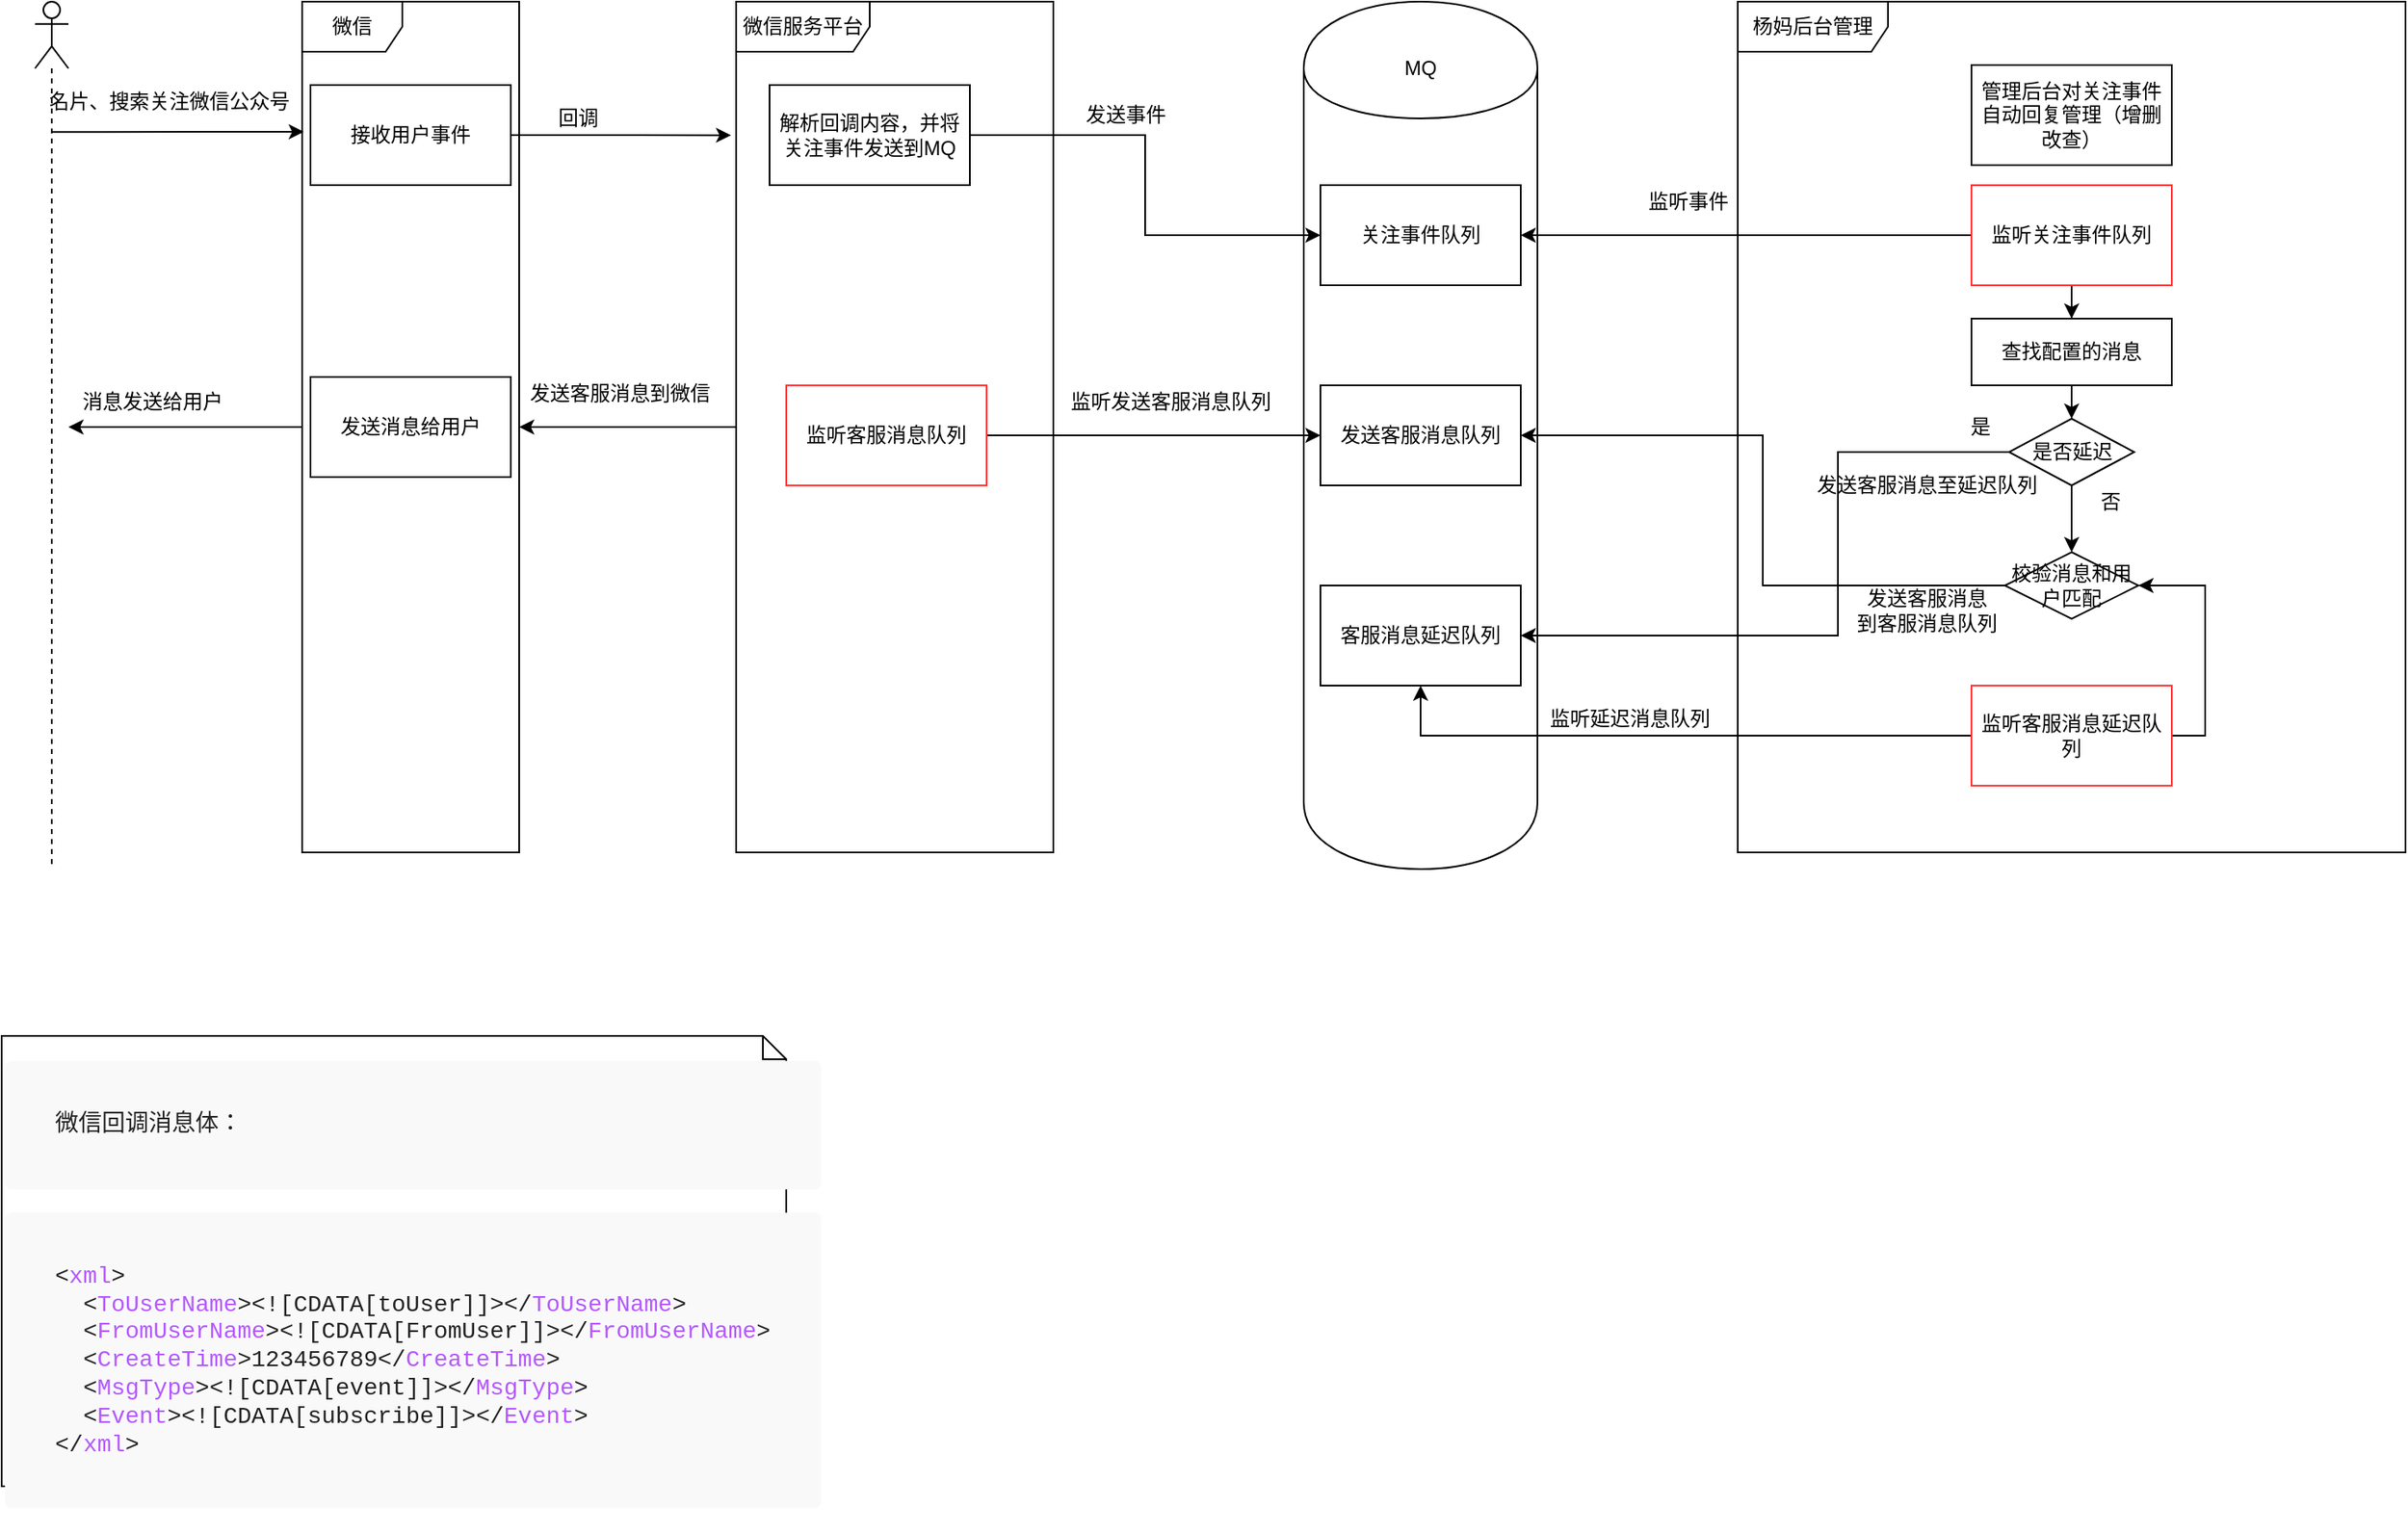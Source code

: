 <mxfile version="12.5.5" type="github">
  <diagram id="Bvf7uPh44drhRA5YrE10" name="Page-1">
    <mxGraphModel dx="1662" dy="772" grid="1" gridSize="10" guides="1" tooltips="1" connect="1" arrows="1" fold="1" page="1" pageScale="1" pageWidth="827" pageHeight="1169" math="0" shadow="0">
      <root>
        <mxCell id="0"/>
        <mxCell id="1" parent="0"/>
        <mxCell id="xuuuyCYIfH_njVOOAR_E-14" style="edgeStyle=orthogonalEdgeStyle;rounded=0;orthogonalLoop=1;jettySize=auto;html=1;entryX=0.008;entryY=0.508;entryDx=0;entryDy=0;entryPerimeter=0;" parent="1" edge="1">
          <mxGeometry relative="1" as="geometry">
            <mxPoint x="49.5" y="198.08" as="sourcePoint"/>
            <mxPoint x="201" y="198" as="targetPoint"/>
            <Array as="points">
              <mxPoint x="80" y="198"/>
              <mxPoint x="80" y="198"/>
            </Array>
          </mxGeometry>
        </mxCell>
        <mxCell id="xuuuyCYIfH_njVOOAR_E-2" value="" style="shape=umlLifeline;participant=umlActor;perimeter=lifelinePerimeter;whiteSpace=wrap;html=1;container=1;collapsible=0;recursiveResize=0;verticalAlign=top;spacingTop=36;labelBackgroundColor=#ffffff;outlineConnect=0;" parent="1" vertex="1">
          <mxGeometry x="40" y="120" width="20" height="520" as="geometry"/>
        </mxCell>
        <mxCell id="xuuuyCYIfH_njVOOAR_E-67" value="" style="edgeStyle=orthogonalEdgeStyle;rounded=0;orthogonalLoop=1;jettySize=auto;html=1;" parent="1" source="xuuuyCYIfH_njVOOAR_E-3" edge="1">
          <mxGeometry relative="1" as="geometry">
            <mxPoint x="60" y="375" as="targetPoint"/>
          </mxGeometry>
        </mxCell>
        <mxCell id="xuuuyCYIfH_njVOOAR_E-3" value="微信" style="shape=umlFrame;whiteSpace=wrap;html=1;" parent="1" vertex="1">
          <mxGeometry x="200" y="120" width="130" height="510" as="geometry"/>
        </mxCell>
        <mxCell id="xuuuyCYIfH_njVOOAR_E-64" style="edgeStyle=orthogonalEdgeStyle;rounded=0;orthogonalLoop=1;jettySize=auto;html=1;" parent="1" source="xuuuyCYIfH_njVOOAR_E-4" target="xuuuyCYIfH_njVOOAR_E-3" edge="1">
          <mxGeometry relative="1" as="geometry"/>
        </mxCell>
        <mxCell id="xuuuyCYIfH_njVOOAR_E-4" value="微信服务平台" style="shape=umlFrame;whiteSpace=wrap;html=1;width=80;height=30;" parent="1" vertex="1">
          <mxGeometry x="460" y="120" width="190" height="510" as="geometry"/>
        </mxCell>
        <mxCell id="xuuuyCYIfH_njVOOAR_E-8" value="杨妈后台管理" style="shape=umlFrame;whiteSpace=wrap;html=1;width=90;height=30;" parent="1" vertex="1">
          <mxGeometry x="1060" y="120" width="400" height="510" as="geometry"/>
        </mxCell>
        <mxCell id="xuuuyCYIfH_njVOOAR_E-9" value="&lt;pre class=&quot;language-xml&quot; style=&quot;margin-top: 1em ; margin-bottom: 1em ; padding: 30px ; font-family: &amp;#34;consolas&amp;#34; , &amp;#34;liberation mono&amp;#34; , &amp;#34;menlo&amp;#34; , &amp;#34;courier&amp;#34; , monospace ; direction: ltr ; overflow: auto ; background-color: rgb(249 , 249 , 250) ; border-radius: 4px ; color: rgb(34 , 34 , 34) ; font-size: 14px&quot;&gt;&lt;code style=&quot;margin: 0px ; padding: 0px ; font-family: &amp;#34;consolas&amp;#34; , &amp;#34;liberation mono&amp;#34; , &amp;#34;menlo&amp;#34; , &amp;#34;courier&amp;#34; , monospace ; direction: ltr ; border-radius: 0px ; display: inline&quot;&gt;&lt;span class=&quot;token tag&quot; style=&quot;margin: 0px ; padding: 0px ; color: rgb(180 , 87 , 255)&quot;&gt;&lt;span class=&quot;token tag&quot; style=&quot;margin: 0px ; padding: 0px&quot;&gt;&lt;span class=&quot;token punctuation&quot; style=&quot;margin: 0px ; padding: 0px ; color: rgb(34 , 34 , 34)&quot;&gt;微信回调消息体：&lt;/span&gt;&lt;/span&gt;&lt;/span&gt;&lt;/code&gt;&lt;/pre&gt;&lt;pre class=&quot;language-xml&quot; style=&quot;margin-top: 1em ; margin-bottom: 1em ; padding: 30px ; font-family: &amp;#34;consolas&amp;#34; , &amp;#34;liberation mono&amp;#34; , &amp;#34;menlo&amp;#34; , &amp;#34;courier&amp;#34; , monospace ; direction: ltr ; overflow: auto ; background-color: rgb(249 , 249 , 250) ; border-radius: 4px ; color: rgb(34 , 34 , 34) ; font-size: 14px&quot;&gt;&lt;code style=&quot;margin: 0px ; padding: 0px ; font-family: &amp;#34;consolas&amp;#34; , &amp;#34;liberation mono&amp;#34; , &amp;#34;menlo&amp;#34; , &amp;#34;courier&amp;#34; , monospace ; direction: ltr ; border-radius: 0px ; display: inline&quot;&gt;&lt;span class=&quot;token tag&quot; style=&quot;margin: 0px ; padding: 0px ; color: rgb(180 , 87 , 255)&quot;&gt;&lt;span class=&quot;token tag&quot; style=&quot;margin: 0px ; padding: 0px&quot;&gt;&lt;span class=&quot;token punctuation&quot; style=&quot;margin: 0px ; padding: 0px ; color: rgb(34 , 34 , 34)&quot;&gt;&amp;lt;&lt;/span&gt;xml&lt;/span&gt;&lt;span class=&quot;token punctuation&quot; style=&quot;margin: 0px ; padding: 0px ; color: rgb(34 , 34 , 34)&quot;&gt;&amp;gt;&lt;/span&gt;&lt;/span&gt;&lt;br&gt;  &lt;span class=&quot;token tag&quot; style=&quot;margin: 0px ; padding: 0px ; color: rgb(180 , 87 , 255)&quot;&gt;&lt;span class=&quot;token tag&quot; style=&quot;margin: 0px ; padding: 0px&quot;&gt;&lt;span class=&quot;token punctuation&quot; style=&quot;margin: 0px ; padding: 0px ; color: rgb(34 , 34 , 34)&quot;&gt;&amp;lt;&lt;/span&gt;ToUserName&lt;/span&gt;&lt;span class=&quot;token punctuation&quot; style=&quot;margin: 0px ; padding: 0px ; color: rgb(34 , 34 , 34)&quot;&gt;&amp;gt;&lt;/span&gt;&lt;/span&gt;&lt;span class=&quot;token cdata&quot; style=&quot;margin: 0px ; padding: 0px&quot;&gt;&amp;lt;![CDATA[toUser]]&amp;gt;&lt;/span&gt;&lt;span class=&quot;token tag&quot; style=&quot;margin: 0px ; padding: 0px ; color: rgb(180 , 87 , 255)&quot;&gt;&lt;span class=&quot;token tag&quot; style=&quot;margin: 0px ; padding: 0px&quot;&gt;&lt;span class=&quot;token punctuation&quot; style=&quot;margin: 0px ; padding: 0px ; color: rgb(34 , 34 , 34)&quot;&gt;&amp;lt;/&lt;/span&gt;ToUserName&lt;/span&gt;&lt;span class=&quot;token punctuation&quot; style=&quot;margin: 0px ; padding: 0px ; color: rgb(34 , 34 , 34)&quot;&gt;&amp;gt;&lt;/span&gt;&lt;/span&gt;&lt;br&gt;  &lt;span class=&quot;token tag&quot; style=&quot;margin: 0px ; padding: 0px ; color: rgb(180 , 87 , 255)&quot;&gt;&lt;span class=&quot;token tag&quot; style=&quot;margin: 0px ; padding: 0px&quot;&gt;&lt;span class=&quot;token punctuation&quot; style=&quot;margin: 0px ; padding: 0px ; color: rgb(34 , 34 , 34)&quot;&gt;&amp;lt;&lt;/span&gt;FromUserName&lt;/span&gt;&lt;span class=&quot;token punctuation&quot; style=&quot;margin: 0px ; padding: 0px ; color: rgb(34 , 34 , 34)&quot;&gt;&amp;gt;&lt;/span&gt;&lt;/span&gt;&lt;span class=&quot;token cdata&quot; style=&quot;margin: 0px ; padding: 0px&quot;&gt;&amp;lt;![CDATA[FromUser]]&amp;gt;&lt;/span&gt;&lt;span class=&quot;token tag&quot; style=&quot;margin: 0px ; padding: 0px ; color: rgb(180 , 87 , 255)&quot;&gt;&lt;span class=&quot;token tag&quot; style=&quot;margin: 0px ; padding: 0px&quot;&gt;&lt;span class=&quot;token punctuation&quot; style=&quot;margin: 0px ; padding: 0px ; color: rgb(34 , 34 , 34)&quot;&gt;&amp;lt;/&lt;/span&gt;FromUserName&lt;/span&gt;&lt;span class=&quot;token punctuation&quot; style=&quot;margin: 0px ; padding: 0px ; color: rgb(34 , 34 , 34)&quot;&gt;&amp;gt;&lt;/span&gt;&lt;/span&gt;&lt;br&gt;  &lt;span class=&quot;token tag&quot; style=&quot;margin: 0px ; padding: 0px ; color: rgb(180 , 87 , 255)&quot;&gt;&lt;span class=&quot;token tag&quot; style=&quot;margin: 0px ; padding: 0px&quot;&gt;&lt;span class=&quot;token punctuation&quot; style=&quot;margin: 0px ; padding: 0px ; color: rgb(34 , 34 , 34)&quot;&gt;&amp;lt;&lt;/span&gt;CreateTime&lt;/span&gt;&lt;span class=&quot;token punctuation&quot; style=&quot;margin: 0px ; padding: 0px ; color: rgb(34 , 34 , 34)&quot;&gt;&amp;gt;&lt;/span&gt;&lt;/span&gt;123456789&lt;span class=&quot;token tag&quot; style=&quot;margin: 0px ; padding: 0px ; color: rgb(180 , 87 , 255)&quot;&gt;&lt;span class=&quot;token tag&quot; style=&quot;margin: 0px ; padding: 0px&quot;&gt;&lt;span class=&quot;token punctuation&quot; style=&quot;margin: 0px ; padding: 0px ; color: rgb(34 , 34 , 34)&quot;&gt;&amp;lt;/&lt;/span&gt;CreateTime&lt;/span&gt;&lt;span class=&quot;token punctuation&quot; style=&quot;margin: 0px ; padding: 0px ; color: rgb(34 , 34 , 34)&quot;&gt;&amp;gt;&lt;/span&gt;&lt;/span&gt;&lt;br&gt;  &lt;span class=&quot;token tag&quot; style=&quot;margin: 0px ; padding: 0px ; color: rgb(180 , 87 , 255)&quot;&gt;&lt;span class=&quot;token tag&quot; style=&quot;margin: 0px ; padding: 0px&quot;&gt;&lt;span class=&quot;token punctuation&quot; style=&quot;margin: 0px ; padding: 0px ; color: rgb(34 , 34 , 34)&quot;&gt;&amp;lt;&lt;/span&gt;MsgType&lt;/span&gt;&lt;span class=&quot;token punctuation&quot; style=&quot;margin: 0px ; padding: 0px ; color: rgb(34 , 34 , 34)&quot;&gt;&amp;gt;&lt;/span&gt;&lt;/span&gt;&lt;span class=&quot;token cdata&quot; style=&quot;margin: 0px ; padding: 0px&quot;&gt;&amp;lt;![CDATA[event]]&amp;gt;&lt;/span&gt;&lt;span class=&quot;token tag&quot; style=&quot;margin: 0px ; padding: 0px ; color: rgb(180 , 87 , 255)&quot;&gt;&lt;span class=&quot;token tag&quot; style=&quot;margin: 0px ; padding: 0px&quot;&gt;&lt;span class=&quot;token punctuation&quot; style=&quot;margin: 0px ; padding: 0px ; color: rgb(34 , 34 , 34)&quot;&gt;&amp;lt;/&lt;/span&gt;MsgType&lt;/span&gt;&lt;span class=&quot;token punctuation&quot; style=&quot;margin: 0px ; padding: 0px ; color: rgb(34 , 34 , 34)&quot;&gt;&amp;gt;&lt;/span&gt;&lt;/span&gt;&lt;br&gt;  &lt;span class=&quot;token tag&quot; style=&quot;margin: 0px ; padding: 0px ; color: rgb(180 , 87 , 255)&quot;&gt;&lt;span class=&quot;token tag&quot; style=&quot;margin: 0px ; padding: 0px&quot;&gt;&lt;span class=&quot;token punctuation&quot; style=&quot;margin: 0px ; padding: 0px ; color: rgb(34 , 34 , 34)&quot;&gt;&amp;lt;&lt;/span&gt;Event&lt;/span&gt;&lt;span class=&quot;token punctuation&quot; style=&quot;margin: 0px ; padding: 0px ; color: rgb(34 , 34 , 34)&quot;&gt;&amp;gt;&lt;/span&gt;&lt;/span&gt;&lt;span class=&quot;token cdata&quot; style=&quot;margin: 0px ; padding: 0px&quot;&gt;&amp;lt;![CDATA[subscribe]]&amp;gt;&lt;/span&gt;&lt;span class=&quot;token tag&quot; style=&quot;margin: 0px ; padding: 0px ; color: rgb(180 , 87 , 255)&quot;&gt;&lt;span class=&quot;token tag&quot; style=&quot;margin: 0px ; padding: 0px&quot;&gt;&lt;span class=&quot;token punctuation&quot; style=&quot;margin: 0px ; padding: 0px ; color: rgb(34 , 34 , 34)&quot;&gt;&amp;lt;/&lt;/span&gt;Event&lt;/span&gt;&lt;span class=&quot;token punctuation&quot; style=&quot;margin: 0px ; padding: 0px ; color: rgb(34 , 34 , 34)&quot;&gt;&amp;gt;&lt;/span&gt;&lt;/span&gt;&lt;br&gt;&lt;span class=&quot;token tag&quot; style=&quot;margin: 0px ; padding: 0px ; color: rgb(180 , 87 , 255)&quot;&gt;&lt;span class=&quot;token tag&quot; style=&quot;margin: 0px ; padding: 0px&quot;&gt;&lt;span class=&quot;token punctuation&quot; style=&quot;margin: 0px ; padding: 0px ; color: rgb(34 , 34 , 34)&quot;&gt;&amp;lt;/&lt;/span&gt;xml&lt;/span&gt;&lt;span class=&quot;token punctuation&quot; style=&quot;margin: 0px ; padding: 0px ; color: rgb(34 , 34 , 34)&quot;&gt;&amp;gt;&lt;/span&gt;&lt;/span&gt;&lt;/code&gt;&lt;/pre&gt;" style="shape=note;whiteSpace=wrap;html=1;size=14;verticalAlign=top;align=left;spacingTop=-6;" parent="1" vertex="1">
          <mxGeometry x="20" y="740" width="470" height="270" as="geometry"/>
        </mxCell>
        <mxCell id="xuuuyCYIfH_njVOOAR_E-11" value="" style="shape=cylinder;whiteSpace=wrap;html=1;boundedLbl=1;backgroundOutline=1;" parent="1" vertex="1">
          <mxGeometry x="800" y="120" width="140" height="520" as="geometry"/>
        </mxCell>
        <mxCell id="xuuuyCYIfH_njVOOAR_E-12" value="MQ" style="text;html=1;strokeColor=none;fillColor=none;align=center;verticalAlign=middle;whiteSpace=wrap;rounded=0;" parent="1" vertex="1">
          <mxGeometry x="850" y="150" width="40" height="20" as="geometry"/>
        </mxCell>
        <mxCell id="xuuuyCYIfH_njVOOAR_E-16" value="名片、搜索关注微信公众号" style="text;html=1;align=center;verticalAlign=middle;resizable=0;points=[];autosize=1;" parent="1" vertex="1">
          <mxGeometry x="40" y="170" width="160" height="20" as="geometry"/>
        </mxCell>
        <mxCell id="xuuuyCYIfH_njVOOAR_E-20" style="edgeStyle=orthogonalEdgeStyle;rounded=0;orthogonalLoop=1;jettySize=auto;html=1;entryX=-0.016;entryY=0.157;entryDx=0;entryDy=0;entryPerimeter=0;" parent="1" source="xuuuyCYIfH_njVOOAR_E-17" target="xuuuyCYIfH_njVOOAR_E-4" edge="1">
          <mxGeometry relative="1" as="geometry"/>
        </mxCell>
        <mxCell id="xuuuyCYIfH_njVOOAR_E-17" value="接收用户事件" style="rounded=0;whiteSpace=wrap;html=1;" parent="1" vertex="1">
          <mxGeometry x="205" y="170" width="120" height="60" as="geometry"/>
        </mxCell>
        <mxCell id="xuuuyCYIfH_njVOOAR_E-21" value="回调" style="text;html=1;align=center;verticalAlign=middle;resizable=0;points=[];autosize=1;" parent="1" vertex="1">
          <mxGeometry x="345" y="180" width="40" height="20" as="geometry"/>
        </mxCell>
        <mxCell id="xuuuyCYIfH_njVOOAR_E-24" style="edgeStyle=orthogonalEdgeStyle;rounded=0;orthogonalLoop=1;jettySize=auto;html=1;entryX=0;entryY=0.5;entryDx=0;entryDy=0;" parent="1" source="xuuuyCYIfH_njVOOAR_E-22" target="xuuuyCYIfH_njVOOAR_E-23" edge="1">
          <mxGeometry relative="1" as="geometry"/>
        </mxCell>
        <mxCell id="xuuuyCYIfH_njVOOAR_E-62" style="edgeStyle=orthogonalEdgeStyle;rounded=0;orthogonalLoop=1;jettySize=auto;html=1;entryX=0;entryY=0.5;entryDx=0;entryDy=0;exitX=1;exitY=0.5;exitDx=0;exitDy=0;" parent="1" source="2OkiBH5HY2j14nKqnddG-1" target="xuuuyCYIfH_njVOOAR_E-33" edge="1">
          <mxGeometry relative="1" as="geometry">
            <mxPoint x="630" y="380" as="sourcePoint"/>
          </mxGeometry>
        </mxCell>
        <mxCell id="xuuuyCYIfH_njVOOAR_E-22" value="解析回调内容，并将关注事件发送到MQ" style="rounded=0;whiteSpace=wrap;html=1;" parent="1" vertex="1">
          <mxGeometry x="480" y="170" width="120" height="60" as="geometry"/>
        </mxCell>
        <mxCell id="xuuuyCYIfH_njVOOAR_E-23" value="关注事件队列" style="rounded=0;whiteSpace=wrap;html=1;" parent="1" vertex="1">
          <mxGeometry x="810" y="230" width="120" height="60" as="geometry"/>
        </mxCell>
        <mxCell id="xuuuyCYIfH_njVOOAR_E-26" style="edgeStyle=orthogonalEdgeStyle;rounded=0;orthogonalLoop=1;jettySize=auto;html=1;entryX=1;entryY=0.5;entryDx=0;entryDy=0;" parent="1" source="xuuuyCYIfH_njVOOAR_E-25" target="xuuuyCYIfH_njVOOAR_E-23" edge="1">
          <mxGeometry relative="1" as="geometry"/>
        </mxCell>
        <mxCell id="xuuuyCYIfH_njVOOAR_E-31" value="" style="edgeStyle=orthogonalEdgeStyle;rounded=0;orthogonalLoop=1;jettySize=auto;html=1;" parent="1" source="xuuuyCYIfH_njVOOAR_E-25" target="xuuuyCYIfH_njVOOAR_E-30" edge="1">
          <mxGeometry relative="1" as="geometry"/>
        </mxCell>
        <mxCell id="xuuuyCYIfH_njVOOAR_E-25" value="监听关注事件队列" style="rounded=0;whiteSpace=wrap;html=1;strokeColor=#FF3333;" parent="1" vertex="1">
          <mxGeometry x="1200" y="230" width="120" height="60" as="geometry"/>
        </mxCell>
        <mxCell id="xuuuyCYIfH_njVOOAR_E-40" value="" style="edgeStyle=orthogonalEdgeStyle;rounded=0;orthogonalLoop=1;jettySize=auto;html=1;" parent="1" source="xuuuyCYIfH_njVOOAR_E-30" edge="1">
          <mxGeometry relative="1" as="geometry">
            <mxPoint x="1260" y="370" as="targetPoint"/>
          </mxGeometry>
        </mxCell>
        <mxCell id="xuuuyCYIfH_njVOOAR_E-30" value="查找配置的消息" style="rounded=0;whiteSpace=wrap;html=1;" parent="1" vertex="1">
          <mxGeometry x="1200" y="310" width="120" height="40" as="geometry"/>
        </mxCell>
        <mxCell id="xuuuyCYIfH_njVOOAR_E-27" value="监听事件" style="text;html=1;align=center;verticalAlign=middle;resizable=0;points=[];autosize=1;" parent="1" vertex="1">
          <mxGeometry x="1000" y="230" width="60" height="20" as="geometry"/>
        </mxCell>
        <mxCell id="xuuuyCYIfH_njVOOAR_E-28" value="发送事件" style="text;html=1;align=center;verticalAlign=middle;resizable=0;points=[];autosize=1;" parent="1" vertex="1">
          <mxGeometry x="663" y="178" width="60" height="20" as="geometry"/>
        </mxCell>
        <mxCell id="xuuuyCYIfH_njVOOAR_E-29" value="管理后台对关注事件自动回复管理（增删改查）" style="rounded=0;whiteSpace=wrap;html=1;" parent="1" vertex="1">
          <mxGeometry x="1200" y="158" width="120" height="60" as="geometry"/>
        </mxCell>
        <mxCell id="xuuuyCYIfH_njVOOAR_E-42" style="edgeStyle=orthogonalEdgeStyle;rounded=0;orthogonalLoop=1;jettySize=auto;html=1;entryX=1;entryY=0.5;entryDx=0;entryDy=0;exitX=0;exitY=0.5;exitDx=0;exitDy=0;" parent="1" source="xuuuyCYIfH_njVOOAR_E-32" target="xuuuyCYIfH_njVOOAR_E-34" edge="1">
          <mxGeometry relative="1" as="geometry">
            <Array as="points">
              <mxPoint x="1120" y="390"/>
              <mxPoint x="1120" y="500"/>
            </Array>
          </mxGeometry>
        </mxCell>
        <mxCell id="xuuuyCYIfH_njVOOAR_E-55" style="edgeStyle=orthogonalEdgeStyle;rounded=0;orthogonalLoop=1;jettySize=auto;html=1;entryX=0.5;entryY=0;entryDx=0;entryDy=0;" parent="1" source="xuuuyCYIfH_njVOOAR_E-32" target="xuuuyCYIfH_njVOOAR_E-51" edge="1">
          <mxGeometry relative="1" as="geometry"/>
        </mxCell>
        <mxCell id="xuuuyCYIfH_njVOOAR_E-32" value="是否延迟" style="rhombus;whiteSpace=wrap;html=1;" parent="1" vertex="1">
          <mxGeometry x="1222.5" y="370" width="75" height="40" as="geometry"/>
        </mxCell>
        <mxCell id="xuuuyCYIfH_njVOOAR_E-33" value="发送客服消息队列" style="rounded=0;whiteSpace=wrap;html=1;" parent="1" vertex="1">
          <mxGeometry x="810" y="350" width="120" height="60" as="geometry"/>
        </mxCell>
        <mxCell id="xuuuyCYIfH_njVOOAR_E-34" value="客服消息延迟队列" style="rounded=0;whiteSpace=wrap;html=1;" parent="1" vertex="1">
          <mxGeometry x="810" y="470" width="120" height="60" as="geometry"/>
        </mxCell>
        <mxCell id="xuuuyCYIfH_njVOOAR_E-43" value="否" style="text;html=1;align=center;verticalAlign=middle;resizable=0;points=[];autosize=1;" parent="1" vertex="1">
          <mxGeometry x="1267.5" y="410" width="30" height="20" as="geometry"/>
        </mxCell>
        <mxCell id="xuuuyCYIfH_njVOOAR_E-44" value="是" style="text;html=1;align=center;verticalAlign=middle;resizable=0;points=[];autosize=1;" parent="1" vertex="1">
          <mxGeometry x="1190" y="365" width="30" height="20" as="geometry"/>
        </mxCell>
        <mxCell id="xuuuyCYIfH_njVOOAR_E-48" style="edgeStyle=orthogonalEdgeStyle;rounded=0;orthogonalLoop=1;jettySize=auto;html=1;entryX=0.5;entryY=1;entryDx=0;entryDy=0;" parent="1" source="xuuuyCYIfH_njVOOAR_E-45" target="xuuuyCYIfH_njVOOAR_E-34" edge="1">
          <mxGeometry relative="1" as="geometry"/>
        </mxCell>
        <mxCell id="xuuuyCYIfH_njVOOAR_E-61" value="" style="edgeStyle=orthogonalEdgeStyle;rounded=0;orthogonalLoop=1;jettySize=auto;html=1;entryX=1;entryY=0.5;entryDx=0;entryDy=0;exitX=1;exitY=0.5;exitDx=0;exitDy=0;" parent="1" source="xuuuyCYIfH_njVOOAR_E-45" target="xuuuyCYIfH_njVOOAR_E-51" edge="1">
          <mxGeometry relative="1" as="geometry">
            <mxPoint x="1400" y="560" as="targetPoint"/>
          </mxGeometry>
        </mxCell>
        <mxCell id="xuuuyCYIfH_njVOOAR_E-45" value="监听客服消息延迟队列" style="rounded=0;whiteSpace=wrap;html=1;strokeColor=#FF3333;" parent="1" vertex="1">
          <mxGeometry x="1200" y="530" width="120" height="60" as="geometry"/>
        </mxCell>
        <mxCell id="xuuuyCYIfH_njVOOAR_E-46" value="发送客服消息至延迟队列" style="text;html=1;align=center;verticalAlign=middle;resizable=0;points=[];autosize=1;" parent="1" vertex="1">
          <mxGeometry x="1097.5" y="400" width="150" height="20" as="geometry"/>
        </mxCell>
        <mxCell id="xuuuyCYIfH_njVOOAR_E-47" value="发送客服消息&lt;br&gt;到客服消息队列" style="text;html=1;align=center;verticalAlign=middle;resizable=0;points=[];autosize=1;" parent="1" vertex="1">
          <mxGeometry x="1122.5" y="470" width="100" height="30" as="geometry"/>
        </mxCell>
        <mxCell id="xuuuyCYIfH_njVOOAR_E-49" value="监听延迟消息队列" style="text;html=1;align=center;verticalAlign=middle;resizable=0;points=[];autosize=1;" parent="1" vertex="1">
          <mxGeometry x="940" y="540" width="110" height="20" as="geometry"/>
        </mxCell>
        <mxCell id="xuuuyCYIfH_njVOOAR_E-57" style="edgeStyle=orthogonalEdgeStyle;rounded=0;orthogonalLoop=1;jettySize=auto;html=1;entryX=1;entryY=0.5;entryDx=0;entryDy=0;" parent="1" source="xuuuyCYIfH_njVOOAR_E-51" target="xuuuyCYIfH_njVOOAR_E-33" edge="1">
          <mxGeometry relative="1" as="geometry"/>
        </mxCell>
        <mxCell id="xuuuyCYIfH_njVOOAR_E-51" value="校验消息和用户匹配" style="rhombus;whiteSpace=wrap;html=1;strokeColor=#000000;" parent="1" vertex="1">
          <mxGeometry x="1220" y="450" width="80" height="40" as="geometry"/>
        </mxCell>
        <mxCell id="xuuuyCYIfH_njVOOAR_E-54" style="edgeStyle=orthogonalEdgeStyle;rounded=0;orthogonalLoop=1;jettySize=auto;html=1;entryX=0.5;entryY=1;entryDx=0;entryDy=0;" parent="1" target="xuuuyCYIfH_njVOOAR_E-32" edge="1">
          <mxGeometry relative="1" as="geometry">
            <mxPoint x="1260" y="410" as="sourcePoint"/>
          </mxGeometry>
        </mxCell>
        <mxCell id="xuuuyCYIfH_njVOOAR_E-63" value="监听发送客服消息队列" style="text;html=1;align=center;verticalAlign=middle;resizable=0;points=[];autosize=1;" parent="1" vertex="1">
          <mxGeometry x="650" y="350" width="140" height="20" as="geometry"/>
        </mxCell>
        <mxCell id="xuuuyCYIfH_njVOOAR_E-65" value="发送客服消息到微信" style="text;html=1;align=center;verticalAlign=middle;resizable=0;points=[];autosize=1;" parent="1" vertex="1">
          <mxGeometry x="330" y="345" width="120" height="20" as="geometry"/>
        </mxCell>
        <mxCell id="xuuuyCYIfH_njVOOAR_E-68" value="消息发送给用户" style="text;html=1;align=center;verticalAlign=middle;resizable=0;points=[];autosize=1;" parent="1" vertex="1">
          <mxGeometry x="60" y="350" width="100" height="20" as="geometry"/>
        </mxCell>
        <mxCell id="2OkiBH5HY2j14nKqnddG-1" value="监听客服消息队列" style="rounded=0;whiteSpace=wrap;html=1;strokeColor=#FF3333;" vertex="1" parent="1">
          <mxGeometry x="490" y="350" width="120" height="60" as="geometry"/>
        </mxCell>
        <mxCell id="2OkiBH5HY2j14nKqnddG-2" value="发送消息给用户" style="rounded=0;whiteSpace=wrap;html=1;strokeColor=#000000;" vertex="1" parent="1">
          <mxGeometry x="205" y="345" width="120" height="60" as="geometry"/>
        </mxCell>
      </root>
    </mxGraphModel>
  </diagram>
</mxfile>
